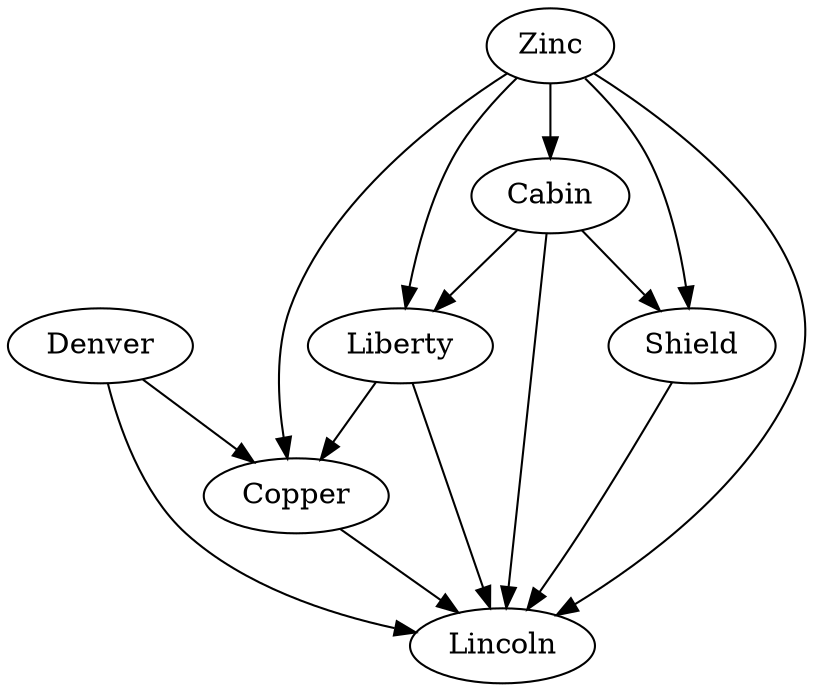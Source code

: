 /* This file shows the dependencies between the different main modules
of Penny.

To render, run
dot -Tps dependencies.dot -o dependencies.ps
*/
digraph G {
        Cabin -> Lincoln;
        Cabin -> Liberty;
        Cabin -> Shield;
        Copper -> Lincoln;
        Denver -> Copper;
        Denver -> Lincoln;
        Liberty -> Lincoln;
        Liberty -> Copper;
        Shield -> Lincoln;
        Zinc -> Cabin;
        Zinc -> Copper;
        Zinc -> Liberty;
        Zinc -> Lincoln;
        Zinc -> Shield;
}

